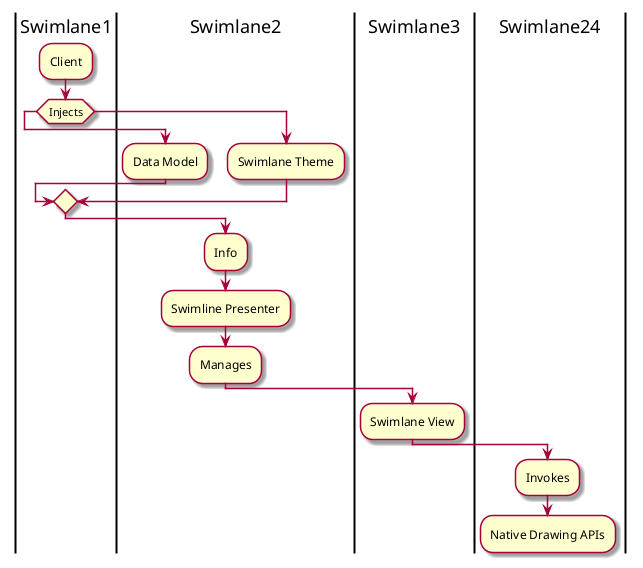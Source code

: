 @startuml
skin rose
|Swimlane1|
:Client;
if (Injects)
|Swimlane2|
:Data Model;
else
:Swimlane Theme;
endif
:Info;
:Swimline Presenter;
:Manages;
|Swimlane3|
:Swimlane View;
|Swimlane24|
:Invokes;
:Native Drawing APIs;
kill
@enduml